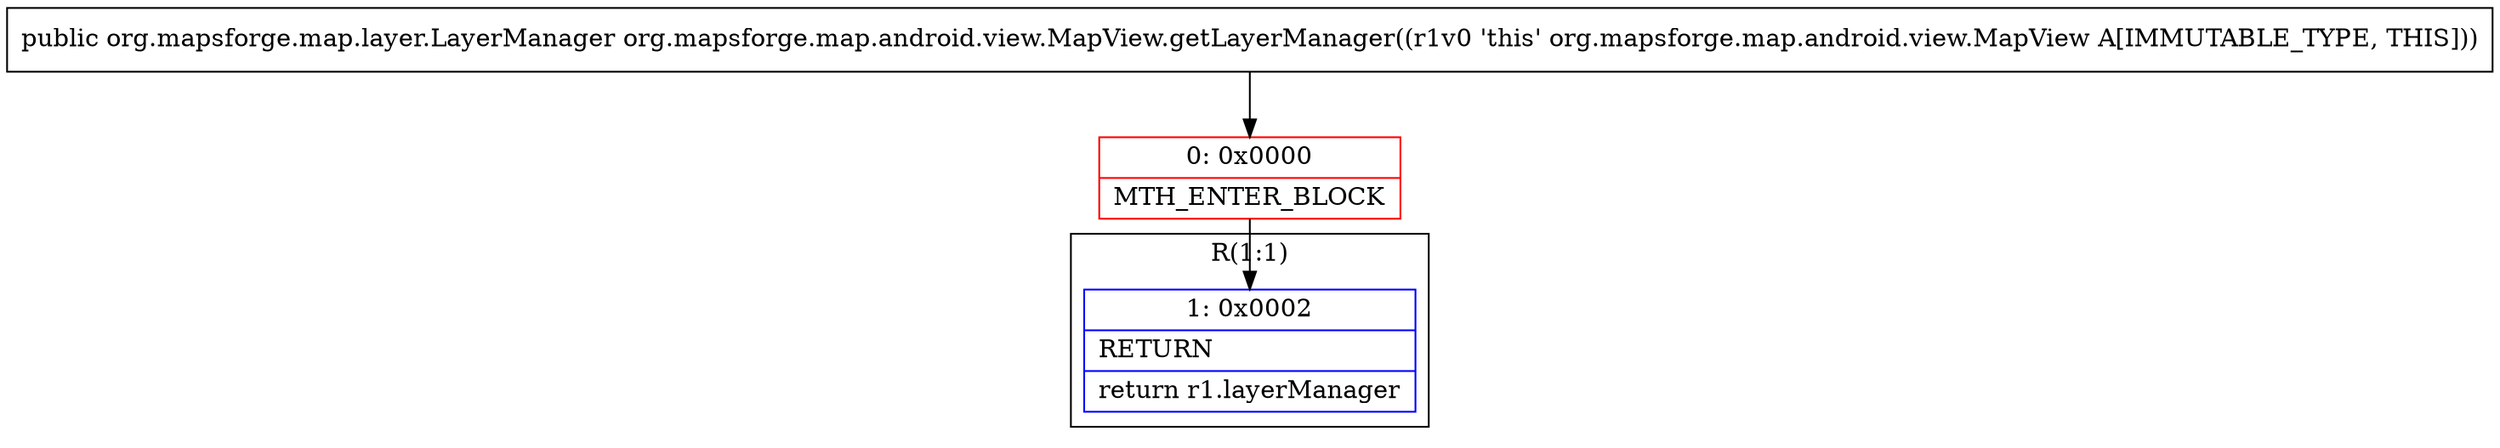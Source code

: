 digraph "CFG fororg.mapsforge.map.android.view.MapView.getLayerManager()Lorg\/mapsforge\/map\/layer\/LayerManager;" {
subgraph cluster_Region_1042849321 {
label = "R(1:1)";
node [shape=record,color=blue];
Node_1 [shape=record,label="{1\:\ 0x0002|RETURN\l|return r1.layerManager\l}"];
}
Node_0 [shape=record,color=red,label="{0\:\ 0x0000|MTH_ENTER_BLOCK\l}"];
MethodNode[shape=record,label="{public org.mapsforge.map.layer.LayerManager org.mapsforge.map.android.view.MapView.getLayerManager((r1v0 'this' org.mapsforge.map.android.view.MapView A[IMMUTABLE_TYPE, THIS])) }"];
MethodNode -> Node_0;
Node_0 -> Node_1;
}

